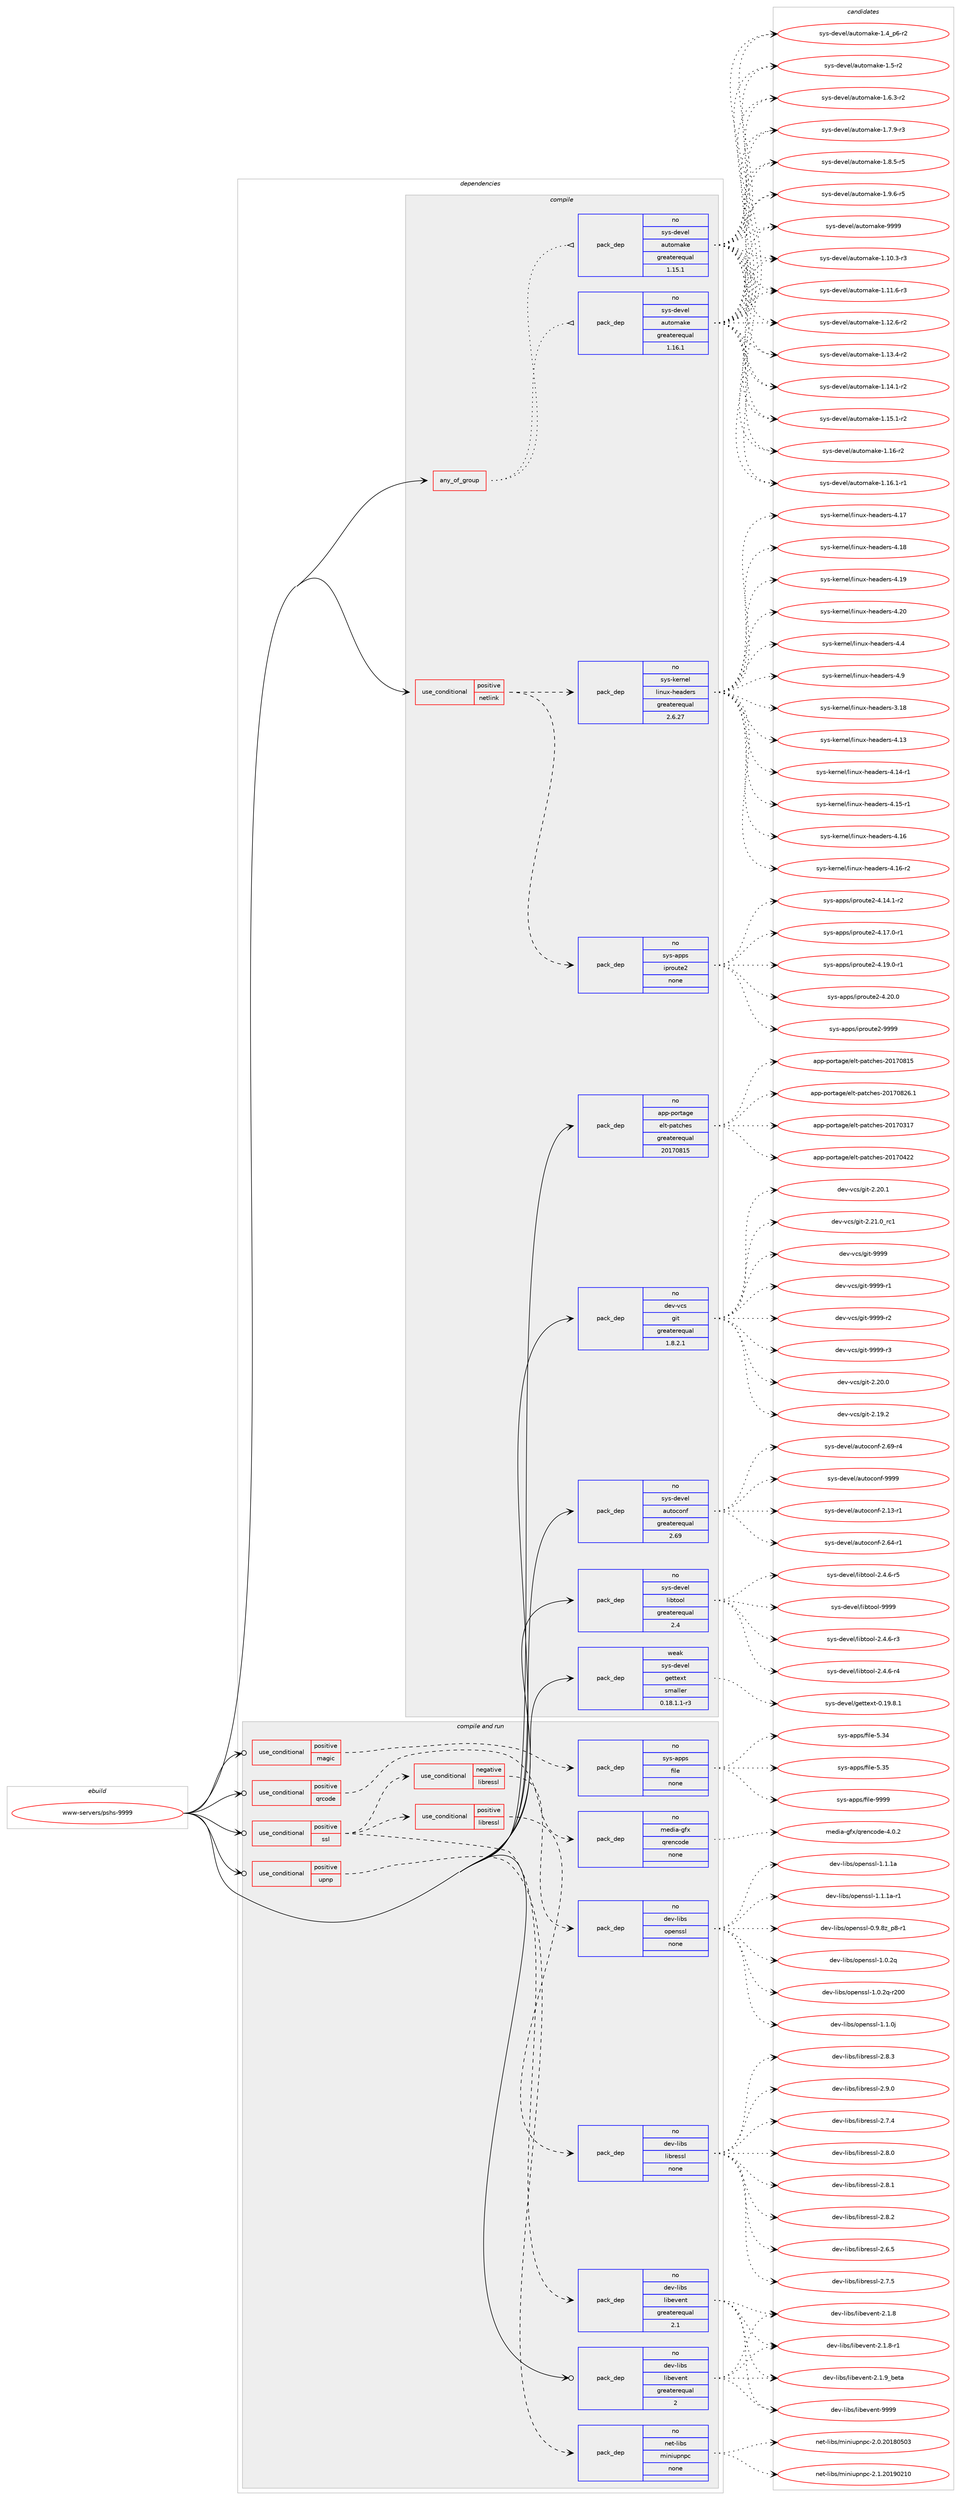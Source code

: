 digraph prolog {

# *************
# Graph options
# *************

newrank=true;
concentrate=true;
compound=true;
graph [rankdir=LR,fontname=Helvetica,fontsize=10,ranksep=1.5];#, ranksep=2.5, nodesep=0.2];
edge  [arrowhead=vee];
node  [fontname=Helvetica,fontsize=10];

# **********
# The ebuild
# **********

subgraph cluster_leftcol {
color=gray;
rank=same;
label=<<i>ebuild</i>>;
id [label="www-servers/pshs-9999", color=red, width=4, href="../www-servers/pshs-9999.svg"];
}

# ****************
# The dependencies
# ****************

subgraph cluster_midcol {
color=gray;
label=<<i>dependencies</i>>;
subgraph cluster_compile {
fillcolor="#eeeeee";
style=filled;
label=<<i>compile</i>>;
subgraph any103 {
dependency4317 [label=<<TABLE BORDER="0" CELLBORDER="1" CELLSPACING="0" CELLPADDING="4"><TR><TD CELLPADDING="10">any_of_group</TD></TR></TABLE>>, shape=none, color=red];subgraph pack3750 {
dependency4318 [label=<<TABLE BORDER="0" CELLBORDER="1" CELLSPACING="0" CELLPADDING="4" WIDTH="220"><TR><TD ROWSPAN="6" CELLPADDING="30">pack_dep</TD></TR><TR><TD WIDTH="110">no</TD></TR><TR><TD>sys-devel</TD></TR><TR><TD>automake</TD></TR><TR><TD>greaterequal</TD></TR><TR><TD>1.16.1</TD></TR></TABLE>>, shape=none, color=blue];
}
dependency4317:e -> dependency4318:w [weight=20,style="dotted",arrowhead="oinv"];
subgraph pack3751 {
dependency4319 [label=<<TABLE BORDER="0" CELLBORDER="1" CELLSPACING="0" CELLPADDING="4" WIDTH="220"><TR><TD ROWSPAN="6" CELLPADDING="30">pack_dep</TD></TR><TR><TD WIDTH="110">no</TD></TR><TR><TD>sys-devel</TD></TR><TR><TD>automake</TD></TR><TR><TD>greaterequal</TD></TR><TR><TD>1.15.1</TD></TR></TABLE>>, shape=none, color=blue];
}
dependency4317:e -> dependency4319:w [weight=20,style="dotted",arrowhead="oinv"];
}
id:e -> dependency4317:w [weight=20,style="solid",arrowhead="vee"];
subgraph cond463 {
dependency4320 [label=<<TABLE BORDER="0" CELLBORDER="1" CELLSPACING="0" CELLPADDING="4"><TR><TD ROWSPAN="3" CELLPADDING="10">use_conditional</TD></TR><TR><TD>positive</TD></TR><TR><TD>netlink</TD></TR></TABLE>>, shape=none, color=red];
subgraph pack3752 {
dependency4321 [label=<<TABLE BORDER="0" CELLBORDER="1" CELLSPACING="0" CELLPADDING="4" WIDTH="220"><TR><TD ROWSPAN="6" CELLPADDING="30">pack_dep</TD></TR><TR><TD WIDTH="110">no</TD></TR><TR><TD>sys-apps</TD></TR><TR><TD>iproute2</TD></TR><TR><TD>none</TD></TR><TR><TD></TD></TR></TABLE>>, shape=none, color=blue];
}
dependency4320:e -> dependency4321:w [weight=20,style="dashed",arrowhead="vee"];
subgraph pack3753 {
dependency4322 [label=<<TABLE BORDER="0" CELLBORDER="1" CELLSPACING="0" CELLPADDING="4" WIDTH="220"><TR><TD ROWSPAN="6" CELLPADDING="30">pack_dep</TD></TR><TR><TD WIDTH="110">no</TD></TR><TR><TD>sys-kernel</TD></TR><TR><TD>linux-headers</TD></TR><TR><TD>greaterequal</TD></TR><TR><TD>2.6.27</TD></TR></TABLE>>, shape=none, color=blue];
}
dependency4320:e -> dependency4322:w [weight=20,style="dashed",arrowhead="vee"];
}
id:e -> dependency4320:w [weight=20,style="solid",arrowhead="vee"];
subgraph pack3754 {
dependency4323 [label=<<TABLE BORDER="0" CELLBORDER="1" CELLSPACING="0" CELLPADDING="4" WIDTH="220"><TR><TD ROWSPAN="6" CELLPADDING="30">pack_dep</TD></TR><TR><TD WIDTH="110">no</TD></TR><TR><TD>app-portage</TD></TR><TR><TD>elt-patches</TD></TR><TR><TD>greaterequal</TD></TR><TR><TD>20170815</TD></TR></TABLE>>, shape=none, color=blue];
}
id:e -> dependency4323:w [weight=20,style="solid",arrowhead="vee"];
subgraph pack3755 {
dependency4324 [label=<<TABLE BORDER="0" CELLBORDER="1" CELLSPACING="0" CELLPADDING="4" WIDTH="220"><TR><TD ROWSPAN="6" CELLPADDING="30">pack_dep</TD></TR><TR><TD WIDTH="110">no</TD></TR><TR><TD>dev-vcs</TD></TR><TR><TD>git</TD></TR><TR><TD>greaterequal</TD></TR><TR><TD>1.8.2.1</TD></TR></TABLE>>, shape=none, color=blue];
}
id:e -> dependency4324:w [weight=20,style="solid",arrowhead="vee"];
subgraph pack3756 {
dependency4325 [label=<<TABLE BORDER="0" CELLBORDER="1" CELLSPACING="0" CELLPADDING="4" WIDTH="220"><TR><TD ROWSPAN="6" CELLPADDING="30">pack_dep</TD></TR><TR><TD WIDTH="110">no</TD></TR><TR><TD>sys-devel</TD></TR><TR><TD>autoconf</TD></TR><TR><TD>greaterequal</TD></TR><TR><TD>2.69</TD></TR></TABLE>>, shape=none, color=blue];
}
id:e -> dependency4325:w [weight=20,style="solid",arrowhead="vee"];
subgraph pack3757 {
dependency4326 [label=<<TABLE BORDER="0" CELLBORDER="1" CELLSPACING="0" CELLPADDING="4" WIDTH="220"><TR><TD ROWSPAN="6" CELLPADDING="30">pack_dep</TD></TR><TR><TD WIDTH="110">no</TD></TR><TR><TD>sys-devel</TD></TR><TR><TD>libtool</TD></TR><TR><TD>greaterequal</TD></TR><TR><TD>2.4</TD></TR></TABLE>>, shape=none, color=blue];
}
id:e -> dependency4326:w [weight=20,style="solid",arrowhead="vee"];
subgraph pack3758 {
dependency4327 [label=<<TABLE BORDER="0" CELLBORDER="1" CELLSPACING="0" CELLPADDING="4" WIDTH="220"><TR><TD ROWSPAN="6" CELLPADDING="30">pack_dep</TD></TR><TR><TD WIDTH="110">weak</TD></TR><TR><TD>sys-devel</TD></TR><TR><TD>gettext</TD></TR><TR><TD>smaller</TD></TR><TR><TD>0.18.1.1-r3</TD></TR></TABLE>>, shape=none, color=blue];
}
id:e -> dependency4327:w [weight=20,style="solid",arrowhead="vee"];
}
subgraph cluster_compileandrun {
fillcolor="#eeeeee";
style=filled;
label=<<i>compile and run</i>>;
subgraph cond464 {
dependency4328 [label=<<TABLE BORDER="0" CELLBORDER="1" CELLSPACING="0" CELLPADDING="4"><TR><TD ROWSPAN="3" CELLPADDING="10">use_conditional</TD></TR><TR><TD>positive</TD></TR><TR><TD>magic</TD></TR></TABLE>>, shape=none, color=red];
subgraph pack3759 {
dependency4329 [label=<<TABLE BORDER="0" CELLBORDER="1" CELLSPACING="0" CELLPADDING="4" WIDTH="220"><TR><TD ROWSPAN="6" CELLPADDING="30">pack_dep</TD></TR><TR><TD WIDTH="110">no</TD></TR><TR><TD>sys-apps</TD></TR><TR><TD>file</TD></TR><TR><TD>none</TD></TR><TR><TD></TD></TR></TABLE>>, shape=none, color=blue];
}
dependency4328:e -> dependency4329:w [weight=20,style="dashed",arrowhead="vee"];
}
id:e -> dependency4328:w [weight=20,style="solid",arrowhead="odotvee"];
subgraph cond465 {
dependency4330 [label=<<TABLE BORDER="0" CELLBORDER="1" CELLSPACING="0" CELLPADDING="4"><TR><TD ROWSPAN="3" CELLPADDING="10">use_conditional</TD></TR><TR><TD>positive</TD></TR><TR><TD>qrcode</TD></TR></TABLE>>, shape=none, color=red];
subgraph pack3760 {
dependency4331 [label=<<TABLE BORDER="0" CELLBORDER="1" CELLSPACING="0" CELLPADDING="4" WIDTH="220"><TR><TD ROWSPAN="6" CELLPADDING="30">pack_dep</TD></TR><TR><TD WIDTH="110">no</TD></TR><TR><TD>media-gfx</TD></TR><TR><TD>qrencode</TD></TR><TR><TD>none</TD></TR><TR><TD></TD></TR></TABLE>>, shape=none, color=blue];
}
dependency4330:e -> dependency4331:w [weight=20,style="dashed",arrowhead="vee"];
}
id:e -> dependency4330:w [weight=20,style="solid",arrowhead="odotvee"];
subgraph cond466 {
dependency4332 [label=<<TABLE BORDER="0" CELLBORDER="1" CELLSPACING="0" CELLPADDING="4"><TR><TD ROWSPAN="3" CELLPADDING="10">use_conditional</TD></TR><TR><TD>positive</TD></TR><TR><TD>ssl</TD></TR></TABLE>>, shape=none, color=red];
subgraph pack3761 {
dependency4333 [label=<<TABLE BORDER="0" CELLBORDER="1" CELLSPACING="0" CELLPADDING="4" WIDTH="220"><TR><TD ROWSPAN="6" CELLPADDING="30">pack_dep</TD></TR><TR><TD WIDTH="110">no</TD></TR><TR><TD>dev-libs</TD></TR><TR><TD>libevent</TD></TR><TR><TD>greaterequal</TD></TR><TR><TD>2.1</TD></TR></TABLE>>, shape=none, color=blue];
}
dependency4332:e -> dependency4333:w [weight=20,style="dashed",arrowhead="vee"];
subgraph cond467 {
dependency4334 [label=<<TABLE BORDER="0" CELLBORDER="1" CELLSPACING="0" CELLPADDING="4"><TR><TD ROWSPAN="3" CELLPADDING="10">use_conditional</TD></TR><TR><TD>negative</TD></TR><TR><TD>libressl</TD></TR></TABLE>>, shape=none, color=red];
subgraph pack3762 {
dependency4335 [label=<<TABLE BORDER="0" CELLBORDER="1" CELLSPACING="0" CELLPADDING="4" WIDTH="220"><TR><TD ROWSPAN="6" CELLPADDING="30">pack_dep</TD></TR><TR><TD WIDTH="110">no</TD></TR><TR><TD>dev-libs</TD></TR><TR><TD>openssl</TD></TR><TR><TD>none</TD></TR><TR><TD></TD></TR></TABLE>>, shape=none, color=blue];
}
dependency4334:e -> dependency4335:w [weight=20,style="dashed",arrowhead="vee"];
}
dependency4332:e -> dependency4334:w [weight=20,style="dashed",arrowhead="vee"];
subgraph cond468 {
dependency4336 [label=<<TABLE BORDER="0" CELLBORDER="1" CELLSPACING="0" CELLPADDING="4"><TR><TD ROWSPAN="3" CELLPADDING="10">use_conditional</TD></TR><TR><TD>positive</TD></TR><TR><TD>libressl</TD></TR></TABLE>>, shape=none, color=red];
subgraph pack3763 {
dependency4337 [label=<<TABLE BORDER="0" CELLBORDER="1" CELLSPACING="0" CELLPADDING="4" WIDTH="220"><TR><TD ROWSPAN="6" CELLPADDING="30">pack_dep</TD></TR><TR><TD WIDTH="110">no</TD></TR><TR><TD>dev-libs</TD></TR><TR><TD>libressl</TD></TR><TR><TD>none</TD></TR><TR><TD></TD></TR></TABLE>>, shape=none, color=blue];
}
dependency4336:e -> dependency4337:w [weight=20,style="dashed",arrowhead="vee"];
}
dependency4332:e -> dependency4336:w [weight=20,style="dashed",arrowhead="vee"];
}
id:e -> dependency4332:w [weight=20,style="solid",arrowhead="odotvee"];
subgraph cond469 {
dependency4338 [label=<<TABLE BORDER="0" CELLBORDER="1" CELLSPACING="0" CELLPADDING="4"><TR><TD ROWSPAN="3" CELLPADDING="10">use_conditional</TD></TR><TR><TD>positive</TD></TR><TR><TD>upnp</TD></TR></TABLE>>, shape=none, color=red];
subgraph pack3764 {
dependency4339 [label=<<TABLE BORDER="0" CELLBORDER="1" CELLSPACING="0" CELLPADDING="4" WIDTH="220"><TR><TD ROWSPAN="6" CELLPADDING="30">pack_dep</TD></TR><TR><TD WIDTH="110">no</TD></TR><TR><TD>net-libs</TD></TR><TR><TD>miniupnpc</TD></TR><TR><TD>none</TD></TR><TR><TD></TD></TR></TABLE>>, shape=none, color=blue];
}
dependency4338:e -> dependency4339:w [weight=20,style="dashed",arrowhead="vee"];
}
id:e -> dependency4338:w [weight=20,style="solid",arrowhead="odotvee"];
subgraph pack3765 {
dependency4340 [label=<<TABLE BORDER="0" CELLBORDER="1" CELLSPACING="0" CELLPADDING="4" WIDTH="220"><TR><TD ROWSPAN="6" CELLPADDING="30">pack_dep</TD></TR><TR><TD WIDTH="110">no</TD></TR><TR><TD>dev-libs</TD></TR><TR><TD>libevent</TD></TR><TR><TD>greaterequal</TD></TR><TR><TD>2</TD></TR></TABLE>>, shape=none, color=blue];
}
id:e -> dependency4340:w [weight=20,style="solid",arrowhead="odotvee"];
}
subgraph cluster_run {
fillcolor="#eeeeee";
style=filled;
label=<<i>run</i>>;
}
}

# **************
# The candidates
# **************

subgraph cluster_choices {
rank=same;
color=gray;
label=<<i>candidates</i>>;

subgraph choice3750 {
color=black;
nodesep=1;
choice11512111545100101118101108479711711611110997107101454946494846514511451 [label="sys-devel/automake-1.10.3-r3", color=red, width=4,href="../sys-devel/automake-1.10.3-r3.svg"];
choice11512111545100101118101108479711711611110997107101454946494946544511451 [label="sys-devel/automake-1.11.6-r3", color=red, width=4,href="../sys-devel/automake-1.11.6-r3.svg"];
choice11512111545100101118101108479711711611110997107101454946495046544511450 [label="sys-devel/automake-1.12.6-r2", color=red, width=4,href="../sys-devel/automake-1.12.6-r2.svg"];
choice11512111545100101118101108479711711611110997107101454946495146524511450 [label="sys-devel/automake-1.13.4-r2", color=red, width=4,href="../sys-devel/automake-1.13.4-r2.svg"];
choice11512111545100101118101108479711711611110997107101454946495246494511450 [label="sys-devel/automake-1.14.1-r2", color=red, width=4,href="../sys-devel/automake-1.14.1-r2.svg"];
choice11512111545100101118101108479711711611110997107101454946495346494511450 [label="sys-devel/automake-1.15.1-r2", color=red, width=4,href="../sys-devel/automake-1.15.1-r2.svg"];
choice1151211154510010111810110847971171161111099710710145494649544511450 [label="sys-devel/automake-1.16-r2", color=red, width=4,href="../sys-devel/automake-1.16-r2.svg"];
choice11512111545100101118101108479711711611110997107101454946495446494511449 [label="sys-devel/automake-1.16.1-r1", color=red, width=4,href="../sys-devel/automake-1.16.1-r1.svg"];
choice115121115451001011181011084797117116111109971071014549465295112544511450 [label="sys-devel/automake-1.4_p6-r2", color=red, width=4,href="../sys-devel/automake-1.4_p6-r2.svg"];
choice11512111545100101118101108479711711611110997107101454946534511450 [label="sys-devel/automake-1.5-r2", color=red, width=4,href="../sys-devel/automake-1.5-r2.svg"];
choice115121115451001011181011084797117116111109971071014549465446514511450 [label="sys-devel/automake-1.6.3-r2", color=red, width=4,href="../sys-devel/automake-1.6.3-r2.svg"];
choice115121115451001011181011084797117116111109971071014549465546574511451 [label="sys-devel/automake-1.7.9-r3", color=red, width=4,href="../sys-devel/automake-1.7.9-r3.svg"];
choice115121115451001011181011084797117116111109971071014549465646534511453 [label="sys-devel/automake-1.8.5-r5", color=red, width=4,href="../sys-devel/automake-1.8.5-r5.svg"];
choice115121115451001011181011084797117116111109971071014549465746544511453 [label="sys-devel/automake-1.9.6-r5", color=red, width=4,href="../sys-devel/automake-1.9.6-r5.svg"];
choice115121115451001011181011084797117116111109971071014557575757 [label="sys-devel/automake-9999", color=red, width=4,href="../sys-devel/automake-9999.svg"];
dependency4318:e -> choice11512111545100101118101108479711711611110997107101454946494846514511451:w [style=dotted,weight="100"];
dependency4318:e -> choice11512111545100101118101108479711711611110997107101454946494946544511451:w [style=dotted,weight="100"];
dependency4318:e -> choice11512111545100101118101108479711711611110997107101454946495046544511450:w [style=dotted,weight="100"];
dependency4318:e -> choice11512111545100101118101108479711711611110997107101454946495146524511450:w [style=dotted,weight="100"];
dependency4318:e -> choice11512111545100101118101108479711711611110997107101454946495246494511450:w [style=dotted,weight="100"];
dependency4318:e -> choice11512111545100101118101108479711711611110997107101454946495346494511450:w [style=dotted,weight="100"];
dependency4318:e -> choice1151211154510010111810110847971171161111099710710145494649544511450:w [style=dotted,weight="100"];
dependency4318:e -> choice11512111545100101118101108479711711611110997107101454946495446494511449:w [style=dotted,weight="100"];
dependency4318:e -> choice115121115451001011181011084797117116111109971071014549465295112544511450:w [style=dotted,weight="100"];
dependency4318:e -> choice11512111545100101118101108479711711611110997107101454946534511450:w [style=dotted,weight="100"];
dependency4318:e -> choice115121115451001011181011084797117116111109971071014549465446514511450:w [style=dotted,weight="100"];
dependency4318:e -> choice115121115451001011181011084797117116111109971071014549465546574511451:w [style=dotted,weight="100"];
dependency4318:e -> choice115121115451001011181011084797117116111109971071014549465646534511453:w [style=dotted,weight="100"];
dependency4318:e -> choice115121115451001011181011084797117116111109971071014549465746544511453:w [style=dotted,weight="100"];
dependency4318:e -> choice115121115451001011181011084797117116111109971071014557575757:w [style=dotted,weight="100"];
}
subgraph choice3751 {
color=black;
nodesep=1;
choice11512111545100101118101108479711711611110997107101454946494846514511451 [label="sys-devel/automake-1.10.3-r3", color=red, width=4,href="../sys-devel/automake-1.10.3-r3.svg"];
choice11512111545100101118101108479711711611110997107101454946494946544511451 [label="sys-devel/automake-1.11.6-r3", color=red, width=4,href="../sys-devel/automake-1.11.6-r3.svg"];
choice11512111545100101118101108479711711611110997107101454946495046544511450 [label="sys-devel/automake-1.12.6-r2", color=red, width=4,href="../sys-devel/automake-1.12.6-r2.svg"];
choice11512111545100101118101108479711711611110997107101454946495146524511450 [label="sys-devel/automake-1.13.4-r2", color=red, width=4,href="../sys-devel/automake-1.13.4-r2.svg"];
choice11512111545100101118101108479711711611110997107101454946495246494511450 [label="sys-devel/automake-1.14.1-r2", color=red, width=4,href="../sys-devel/automake-1.14.1-r2.svg"];
choice11512111545100101118101108479711711611110997107101454946495346494511450 [label="sys-devel/automake-1.15.1-r2", color=red, width=4,href="../sys-devel/automake-1.15.1-r2.svg"];
choice1151211154510010111810110847971171161111099710710145494649544511450 [label="sys-devel/automake-1.16-r2", color=red, width=4,href="../sys-devel/automake-1.16-r2.svg"];
choice11512111545100101118101108479711711611110997107101454946495446494511449 [label="sys-devel/automake-1.16.1-r1", color=red, width=4,href="../sys-devel/automake-1.16.1-r1.svg"];
choice115121115451001011181011084797117116111109971071014549465295112544511450 [label="sys-devel/automake-1.4_p6-r2", color=red, width=4,href="../sys-devel/automake-1.4_p6-r2.svg"];
choice11512111545100101118101108479711711611110997107101454946534511450 [label="sys-devel/automake-1.5-r2", color=red, width=4,href="../sys-devel/automake-1.5-r2.svg"];
choice115121115451001011181011084797117116111109971071014549465446514511450 [label="sys-devel/automake-1.6.3-r2", color=red, width=4,href="../sys-devel/automake-1.6.3-r2.svg"];
choice115121115451001011181011084797117116111109971071014549465546574511451 [label="sys-devel/automake-1.7.9-r3", color=red, width=4,href="../sys-devel/automake-1.7.9-r3.svg"];
choice115121115451001011181011084797117116111109971071014549465646534511453 [label="sys-devel/automake-1.8.5-r5", color=red, width=4,href="../sys-devel/automake-1.8.5-r5.svg"];
choice115121115451001011181011084797117116111109971071014549465746544511453 [label="sys-devel/automake-1.9.6-r5", color=red, width=4,href="../sys-devel/automake-1.9.6-r5.svg"];
choice115121115451001011181011084797117116111109971071014557575757 [label="sys-devel/automake-9999", color=red, width=4,href="../sys-devel/automake-9999.svg"];
dependency4319:e -> choice11512111545100101118101108479711711611110997107101454946494846514511451:w [style=dotted,weight="100"];
dependency4319:e -> choice11512111545100101118101108479711711611110997107101454946494946544511451:w [style=dotted,weight="100"];
dependency4319:e -> choice11512111545100101118101108479711711611110997107101454946495046544511450:w [style=dotted,weight="100"];
dependency4319:e -> choice11512111545100101118101108479711711611110997107101454946495146524511450:w [style=dotted,weight="100"];
dependency4319:e -> choice11512111545100101118101108479711711611110997107101454946495246494511450:w [style=dotted,weight="100"];
dependency4319:e -> choice11512111545100101118101108479711711611110997107101454946495346494511450:w [style=dotted,weight="100"];
dependency4319:e -> choice1151211154510010111810110847971171161111099710710145494649544511450:w [style=dotted,weight="100"];
dependency4319:e -> choice11512111545100101118101108479711711611110997107101454946495446494511449:w [style=dotted,weight="100"];
dependency4319:e -> choice115121115451001011181011084797117116111109971071014549465295112544511450:w [style=dotted,weight="100"];
dependency4319:e -> choice11512111545100101118101108479711711611110997107101454946534511450:w [style=dotted,weight="100"];
dependency4319:e -> choice115121115451001011181011084797117116111109971071014549465446514511450:w [style=dotted,weight="100"];
dependency4319:e -> choice115121115451001011181011084797117116111109971071014549465546574511451:w [style=dotted,weight="100"];
dependency4319:e -> choice115121115451001011181011084797117116111109971071014549465646534511453:w [style=dotted,weight="100"];
dependency4319:e -> choice115121115451001011181011084797117116111109971071014549465746544511453:w [style=dotted,weight="100"];
dependency4319:e -> choice115121115451001011181011084797117116111109971071014557575757:w [style=dotted,weight="100"];
}
subgraph choice3752 {
color=black;
nodesep=1;
choice11512111545971121121154710511211411111711610150455246495246494511450 [label="sys-apps/iproute2-4.14.1-r2", color=red, width=4,href="../sys-apps/iproute2-4.14.1-r2.svg"];
choice11512111545971121121154710511211411111711610150455246495546484511449 [label="sys-apps/iproute2-4.17.0-r1", color=red, width=4,href="../sys-apps/iproute2-4.17.0-r1.svg"];
choice11512111545971121121154710511211411111711610150455246495746484511449 [label="sys-apps/iproute2-4.19.0-r1", color=red, width=4,href="../sys-apps/iproute2-4.19.0-r1.svg"];
choice1151211154597112112115471051121141111171161015045524650484648 [label="sys-apps/iproute2-4.20.0", color=red, width=4,href="../sys-apps/iproute2-4.20.0.svg"];
choice115121115459711211211547105112114111117116101504557575757 [label="sys-apps/iproute2-9999", color=red, width=4,href="../sys-apps/iproute2-9999.svg"];
dependency4321:e -> choice11512111545971121121154710511211411111711610150455246495246494511450:w [style=dotted,weight="100"];
dependency4321:e -> choice11512111545971121121154710511211411111711610150455246495546484511449:w [style=dotted,weight="100"];
dependency4321:e -> choice11512111545971121121154710511211411111711610150455246495746484511449:w [style=dotted,weight="100"];
dependency4321:e -> choice1151211154597112112115471051121141111171161015045524650484648:w [style=dotted,weight="100"];
dependency4321:e -> choice115121115459711211211547105112114111117116101504557575757:w [style=dotted,weight="100"];
}
subgraph choice3753 {
color=black;
nodesep=1;
choice115121115451071011141101011084710810511011712045104101971001011141154551464956 [label="sys-kernel/linux-headers-3.18", color=red, width=4,href="../sys-kernel/linux-headers-3.18.svg"];
choice115121115451071011141101011084710810511011712045104101971001011141154552464951 [label="sys-kernel/linux-headers-4.13", color=red, width=4,href="../sys-kernel/linux-headers-4.13.svg"];
choice1151211154510710111411010110847108105110117120451041019710010111411545524649524511449 [label="sys-kernel/linux-headers-4.14-r1", color=red, width=4,href="../sys-kernel/linux-headers-4.14-r1.svg"];
choice1151211154510710111411010110847108105110117120451041019710010111411545524649534511449 [label="sys-kernel/linux-headers-4.15-r1", color=red, width=4,href="../sys-kernel/linux-headers-4.15-r1.svg"];
choice115121115451071011141101011084710810511011712045104101971001011141154552464954 [label="sys-kernel/linux-headers-4.16", color=red, width=4,href="../sys-kernel/linux-headers-4.16.svg"];
choice1151211154510710111411010110847108105110117120451041019710010111411545524649544511450 [label="sys-kernel/linux-headers-4.16-r2", color=red, width=4,href="../sys-kernel/linux-headers-4.16-r2.svg"];
choice115121115451071011141101011084710810511011712045104101971001011141154552464955 [label="sys-kernel/linux-headers-4.17", color=red, width=4,href="../sys-kernel/linux-headers-4.17.svg"];
choice115121115451071011141101011084710810511011712045104101971001011141154552464956 [label="sys-kernel/linux-headers-4.18", color=red, width=4,href="../sys-kernel/linux-headers-4.18.svg"];
choice115121115451071011141101011084710810511011712045104101971001011141154552464957 [label="sys-kernel/linux-headers-4.19", color=red, width=4,href="../sys-kernel/linux-headers-4.19.svg"];
choice115121115451071011141101011084710810511011712045104101971001011141154552465048 [label="sys-kernel/linux-headers-4.20", color=red, width=4,href="../sys-kernel/linux-headers-4.20.svg"];
choice1151211154510710111411010110847108105110117120451041019710010111411545524652 [label="sys-kernel/linux-headers-4.4", color=red, width=4,href="../sys-kernel/linux-headers-4.4.svg"];
choice1151211154510710111411010110847108105110117120451041019710010111411545524657 [label="sys-kernel/linux-headers-4.9", color=red, width=4,href="../sys-kernel/linux-headers-4.9.svg"];
dependency4322:e -> choice115121115451071011141101011084710810511011712045104101971001011141154551464956:w [style=dotted,weight="100"];
dependency4322:e -> choice115121115451071011141101011084710810511011712045104101971001011141154552464951:w [style=dotted,weight="100"];
dependency4322:e -> choice1151211154510710111411010110847108105110117120451041019710010111411545524649524511449:w [style=dotted,weight="100"];
dependency4322:e -> choice1151211154510710111411010110847108105110117120451041019710010111411545524649534511449:w [style=dotted,weight="100"];
dependency4322:e -> choice115121115451071011141101011084710810511011712045104101971001011141154552464954:w [style=dotted,weight="100"];
dependency4322:e -> choice1151211154510710111411010110847108105110117120451041019710010111411545524649544511450:w [style=dotted,weight="100"];
dependency4322:e -> choice115121115451071011141101011084710810511011712045104101971001011141154552464955:w [style=dotted,weight="100"];
dependency4322:e -> choice115121115451071011141101011084710810511011712045104101971001011141154552464956:w [style=dotted,weight="100"];
dependency4322:e -> choice115121115451071011141101011084710810511011712045104101971001011141154552464957:w [style=dotted,weight="100"];
dependency4322:e -> choice115121115451071011141101011084710810511011712045104101971001011141154552465048:w [style=dotted,weight="100"];
dependency4322:e -> choice1151211154510710111411010110847108105110117120451041019710010111411545524652:w [style=dotted,weight="100"];
dependency4322:e -> choice1151211154510710111411010110847108105110117120451041019710010111411545524657:w [style=dotted,weight="100"];
}
subgraph choice3754 {
color=black;
nodesep=1;
choice97112112451121111141169710310147101108116451129711699104101115455048495548514955 [label="app-portage/elt-patches-20170317", color=red, width=4,href="../app-portage/elt-patches-20170317.svg"];
choice97112112451121111141169710310147101108116451129711699104101115455048495548525050 [label="app-portage/elt-patches-20170422", color=red, width=4,href="../app-portage/elt-patches-20170422.svg"];
choice97112112451121111141169710310147101108116451129711699104101115455048495548564953 [label="app-portage/elt-patches-20170815", color=red, width=4,href="../app-portage/elt-patches-20170815.svg"];
choice971121124511211111411697103101471011081164511297116991041011154550484955485650544649 [label="app-portage/elt-patches-20170826.1", color=red, width=4,href="../app-portage/elt-patches-20170826.1.svg"];
dependency4323:e -> choice97112112451121111141169710310147101108116451129711699104101115455048495548514955:w [style=dotted,weight="100"];
dependency4323:e -> choice97112112451121111141169710310147101108116451129711699104101115455048495548525050:w [style=dotted,weight="100"];
dependency4323:e -> choice97112112451121111141169710310147101108116451129711699104101115455048495548564953:w [style=dotted,weight="100"];
dependency4323:e -> choice971121124511211111411697103101471011081164511297116991041011154550484955485650544649:w [style=dotted,weight="100"];
}
subgraph choice3755 {
color=black;
nodesep=1;
choice10010111845118991154710310511645504650484648 [label="dev-vcs/git-2.20.0", color=red, width=4,href="../dev-vcs/git-2.20.0.svg"];
choice10010111845118991154710310511645504649574650 [label="dev-vcs/git-2.19.2", color=red, width=4,href="../dev-vcs/git-2.19.2.svg"];
choice10010111845118991154710310511645504650484649 [label="dev-vcs/git-2.20.1", color=red, width=4,href="../dev-vcs/git-2.20.1.svg"];
choice10010111845118991154710310511645504650494648951149949 [label="dev-vcs/git-2.21.0_rc1", color=red, width=4,href="../dev-vcs/git-2.21.0_rc1.svg"];
choice1001011184511899115471031051164557575757 [label="dev-vcs/git-9999", color=red, width=4,href="../dev-vcs/git-9999.svg"];
choice10010111845118991154710310511645575757574511449 [label="dev-vcs/git-9999-r1", color=red, width=4,href="../dev-vcs/git-9999-r1.svg"];
choice10010111845118991154710310511645575757574511450 [label="dev-vcs/git-9999-r2", color=red, width=4,href="../dev-vcs/git-9999-r2.svg"];
choice10010111845118991154710310511645575757574511451 [label="dev-vcs/git-9999-r3", color=red, width=4,href="../dev-vcs/git-9999-r3.svg"];
dependency4324:e -> choice10010111845118991154710310511645504650484648:w [style=dotted,weight="100"];
dependency4324:e -> choice10010111845118991154710310511645504649574650:w [style=dotted,weight="100"];
dependency4324:e -> choice10010111845118991154710310511645504650484649:w [style=dotted,weight="100"];
dependency4324:e -> choice10010111845118991154710310511645504650494648951149949:w [style=dotted,weight="100"];
dependency4324:e -> choice1001011184511899115471031051164557575757:w [style=dotted,weight="100"];
dependency4324:e -> choice10010111845118991154710310511645575757574511449:w [style=dotted,weight="100"];
dependency4324:e -> choice10010111845118991154710310511645575757574511450:w [style=dotted,weight="100"];
dependency4324:e -> choice10010111845118991154710310511645575757574511451:w [style=dotted,weight="100"];
}
subgraph choice3756 {
color=black;
nodesep=1;
choice1151211154510010111810110847971171161119911111010245504649514511449 [label="sys-devel/autoconf-2.13-r1", color=red, width=4,href="../sys-devel/autoconf-2.13-r1.svg"];
choice1151211154510010111810110847971171161119911111010245504654524511449 [label="sys-devel/autoconf-2.64-r1", color=red, width=4,href="../sys-devel/autoconf-2.64-r1.svg"];
choice1151211154510010111810110847971171161119911111010245504654574511452 [label="sys-devel/autoconf-2.69-r4", color=red, width=4,href="../sys-devel/autoconf-2.69-r4.svg"];
choice115121115451001011181011084797117116111991111101024557575757 [label="sys-devel/autoconf-9999", color=red, width=4,href="../sys-devel/autoconf-9999.svg"];
dependency4325:e -> choice1151211154510010111810110847971171161119911111010245504649514511449:w [style=dotted,weight="100"];
dependency4325:e -> choice1151211154510010111810110847971171161119911111010245504654524511449:w [style=dotted,weight="100"];
dependency4325:e -> choice1151211154510010111810110847971171161119911111010245504654574511452:w [style=dotted,weight="100"];
dependency4325:e -> choice115121115451001011181011084797117116111991111101024557575757:w [style=dotted,weight="100"];
}
subgraph choice3757 {
color=black;
nodesep=1;
choice1151211154510010111810110847108105981161111111084550465246544511451 [label="sys-devel/libtool-2.4.6-r3", color=red, width=4,href="../sys-devel/libtool-2.4.6-r3.svg"];
choice1151211154510010111810110847108105981161111111084550465246544511452 [label="sys-devel/libtool-2.4.6-r4", color=red, width=4,href="../sys-devel/libtool-2.4.6-r4.svg"];
choice1151211154510010111810110847108105981161111111084550465246544511453 [label="sys-devel/libtool-2.4.6-r5", color=red, width=4,href="../sys-devel/libtool-2.4.6-r5.svg"];
choice1151211154510010111810110847108105981161111111084557575757 [label="sys-devel/libtool-9999", color=red, width=4,href="../sys-devel/libtool-9999.svg"];
dependency4326:e -> choice1151211154510010111810110847108105981161111111084550465246544511451:w [style=dotted,weight="100"];
dependency4326:e -> choice1151211154510010111810110847108105981161111111084550465246544511452:w [style=dotted,weight="100"];
dependency4326:e -> choice1151211154510010111810110847108105981161111111084550465246544511453:w [style=dotted,weight="100"];
dependency4326:e -> choice1151211154510010111810110847108105981161111111084557575757:w [style=dotted,weight="100"];
}
subgraph choice3758 {
color=black;
nodesep=1;
choice1151211154510010111810110847103101116116101120116454846495746564649 [label="sys-devel/gettext-0.19.8.1", color=red, width=4,href="../sys-devel/gettext-0.19.8.1.svg"];
dependency4327:e -> choice1151211154510010111810110847103101116116101120116454846495746564649:w [style=dotted,weight="100"];
}
subgraph choice3759 {
color=black;
nodesep=1;
choice1151211154597112112115471021051081014553465152 [label="sys-apps/file-5.34", color=red, width=4,href="../sys-apps/file-5.34.svg"];
choice1151211154597112112115471021051081014553465153 [label="sys-apps/file-5.35", color=red, width=4,href="../sys-apps/file-5.35.svg"];
choice1151211154597112112115471021051081014557575757 [label="sys-apps/file-9999", color=red, width=4,href="../sys-apps/file-9999.svg"];
dependency4329:e -> choice1151211154597112112115471021051081014553465152:w [style=dotted,weight="100"];
dependency4329:e -> choice1151211154597112112115471021051081014553465153:w [style=dotted,weight="100"];
dependency4329:e -> choice1151211154597112112115471021051081014557575757:w [style=dotted,weight="100"];
}
subgraph choice3760 {
color=black;
nodesep=1;
choice10910110010597451031021204711311410111099111100101455246484650 [label="media-gfx/qrencode-4.0.2", color=red, width=4,href="../media-gfx/qrencode-4.0.2.svg"];
dependency4331:e -> choice10910110010597451031021204711311410111099111100101455246484650:w [style=dotted,weight="100"];
}
subgraph choice3761 {
color=black;
nodesep=1;
choice10010111845108105981154710810598101118101110116455046494656 [label="dev-libs/libevent-2.1.8", color=red, width=4,href="../dev-libs/libevent-2.1.8.svg"];
choice100101118451081059811547108105981011181011101164550464946564511449 [label="dev-libs/libevent-2.1.8-r1", color=red, width=4,href="../dev-libs/libevent-2.1.8-r1.svg"];
choice10010111845108105981154710810598101118101110116455046494657959810111697 [label="dev-libs/libevent-2.1.9_beta", color=red, width=4,href="../dev-libs/libevent-2.1.9_beta.svg"];
choice100101118451081059811547108105981011181011101164557575757 [label="dev-libs/libevent-9999", color=red, width=4,href="../dev-libs/libevent-9999.svg"];
dependency4333:e -> choice10010111845108105981154710810598101118101110116455046494656:w [style=dotted,weight="100"];
dependency4333:e -> choice100101118451081059811547108105981011181011101164550464946564511449:w [style=dotted,weight="100"];
dependency4333:e -> choice10010111845108105981154710810598101118101110116455046494657959810111697:w [style=dotted,weight="100"];
dependency4333:e -> choice100101118451081059811547108105981011181011101164557575757:w [style=dotted,weight="100"];
}
subgraph choice3762 {
color=black;
nodesep=1;
choice10010111845108105981154711111210111011511510845484657465612295112564511449 [label="dev-libs/openssl-0.9.8z_p8-r1", color=red, width=4,href="../dev-libs/openssl-0.9.8z_p8-r1.svg"];
choice100101118451081059811547111112101110115115108454946484650113 [label="dev-libs/openssl-1.0.2q", color=red, width=4,href="../dev-libs/openssl-1.0.2q.svg"];
choice10010111845108105981154711111210111011511510845494648465011345114504848 [label="dev-libs/openssl-1.0.2q-r200", color=red, width=4,href="../dev-libs/openssl-1.0.2q-r200.svg"];
choice100101118451081059811547111112101110115115108454946494648106 [label="dev-libs/openssl-1.1.0j", color=red, width=4,href="../dev-libs/openssl-1.1.0j.svg"];
choice10010111845108105981154711111210111011511510845494649464997 [label="dev-libs/openssl-1.1.1a", color=red, width=4,href="../dev-libs/openssl-1.1.1a.svg"];
choice100101118451081059811547111112101110115115108454946494649974511449 [label="dev-libs/openssl-1.1.1a-r1", color=red, width=4,href="../dev-libs/openssl-1.1.1a-r1.svg"];
dependency4335:e -> choice10010111845108105981154711111210111011511510845484657465612295112564511449:w [style=dotted,weight="100"];
dependency4335:e -> choice100101118451081059811547111112101110115115108454946484650113:w [style=dotted,weight="100"];
dependency4335:e -> choice10010111845108105981154711111210111011511510845494648465011345114504848:w [style=dotted,weight="100"];
dependency4335:e -> choice100101118451081059811547111112101110115115108454946494648106:w [style=dotted,weight="100"];
dependency4335:e -> choice10010111845108105981154711111210111011511510845494649464997:w [style=dotted,weight="100"];
dependency4335:e -> choice100101118451081059811547111112101110115115108454946494649974511449:w [style=dotted,weight="100"];
}
subgraph choice3763 {
color=black;
nodesep=1;
choice10010111845108105981154710810598114101115115108455046554652 [label="dev-libs/libressl-2.7.4", color=red, width=4,href="../dev-libs/libressl-2.7.4.svg"];
choice10010111845108105981154710810598114101115115108455046564648 [label="dev-libs/libressl-2.8.0", color=red, width=4,href="../dev-libs/libressl-2.8.0.svg"];
choice10010111845108105981154710810598114101115115108455046564649 [label="dev-libs/libressl-2.8.1", color=red, width=4,href="../dev-libs/libressl-2.8.1.svg"];
choice10010111845108105981154710810598114101115115108455046564650 [label="dev-libs/libressl-2.8.2", color=red, width=4,href="../dev-libs/libressl-2.8.2.svg"];
choice10010111845108105981154710810598114101115115108455046544653 [label="dev-libs/libressl-2.6.5", color=red, width=4,href="../dev-libs/libressl-2.6.5.svg"];
choice10010111845108105981154710810598114101115115108455046554653 [label="dev-libs/libressl-2.7.5", color=red, width=4,href="../dev-libs/libressl-2.7.5.svg"];
choice10010111845108105981154710810598114101115115108455046564651 [label="dev-libs/libressl-2.8.3", color=red, width=4,href="../dev-libs/libressl-2.8.3.svg"];
choice10010111845108105981154710810598114101115115108455046574648 [label="dev-libs/libressl-2.9.0", color=red, width=4,href="../dev-libs/libressl-2.9.0.svg"];
dependency4337:e -> choice10010111845108105981154710810598114101115115108455046554652:w [style=dotted,weight="100"];
dependency4337:e -> choice10010111845108105981154710810598114101115115108455046564648:w [style=dotted,weight="100"];
dependency4337:e -> choice10010111845108105981154710810598114101115115108455046564649:w [style=dotted,weight="100"];
dependency4337:e -> choice10010111845108105981154710810598114101115115108455046564650:w [style=dotted,weight="100"];
dependency4337:e -> choice10010111845108105981154710810598114101115115108455046544653:w [style=dotted,weight="100"];
dependency4337:e -> choice10010111845108105981154710810598114101115115108455046554653:w [style=dotted,weight="100"];
dependency4337:e -> choice10010111845108105981154710810598114101115115108455046564651:w [style=dotted,weight="100"];
dependency4337:e -> choice10010111845108105981154710810598114101115115108455046574648:w [style=dotted,weight="100"];
}
subgraph choice3764 {
color=black;
nodesep=1;
choice1101011164510810598115471091051101051171121101129945504648465048495648534851 [label="net-libs/miniupnpc-2.0.20180503", color=red, width=4,href="../net-libs/miniupnpc-2.0.20180503.svg"];
choice1101011164510810598115471091051101051171121101129945504649465048495748504948 [label="net-libs/miniupnpc-2.1.20190210", color=red, width=4,href="../net-libs/miniupnpc-2.1.20190210.svg"];
dependency4339:e -> choice1101011164510810598115471091051101051171121101129945504648465048495648534851:w [style=dotted,weight="100"];
dependency4339:e -> choice1101011164510810598115471091051101051171121101129945504649465048495748504948:w [style=dotted,weight="100"];
}
subgraph choice3765 {
color=black;
nodesep=1;
choice10010111845108105981154710810598101118101110116455046494656 [label="dev-libs/libevent-2.1.8", color=red, width=4,href="../dev-libs/libevent-2.1.8.svg"];
choice100101118451081059811547108105981011181011101164550464946564511449 [label="dev-libs/libevent-2.1.8-r1", color=red, width=4,href="../dev-libs/libevent-2.1.8-r1.svg"];
choice10010111845108105981154710810598101118101110116455046494657959810111697 [label="dev-libs/libevent-2.1.9_beta", color=red, width=4,href="../dev-libs/libevent-2.1.9_beta.svg"];
choice100101118451081059811547108105981011181011101164557575757 [label="dev-libs/libevent-9999", color=red, width=4,href="../dev-libs/libevent-9999.svg"];
dependency4340:e -> choice10010111845108105981154710810598101118101110116455046494656:w [style=dotted,weight="100"];
dependency4340:e -> choice100101118451081059811547108105981011181011101164550464946564511449:w [style=dotted,weight="100"];
dependency4340:e -> choice10010111845108105981154710810598101118101110116455046494657959810111697:w [style=dotted,weight="100"];
dependency4340:e -> choice100101118451081059811547108105981011181011101164557575757:w [style=dotted,weight="100"];
}
}

}
